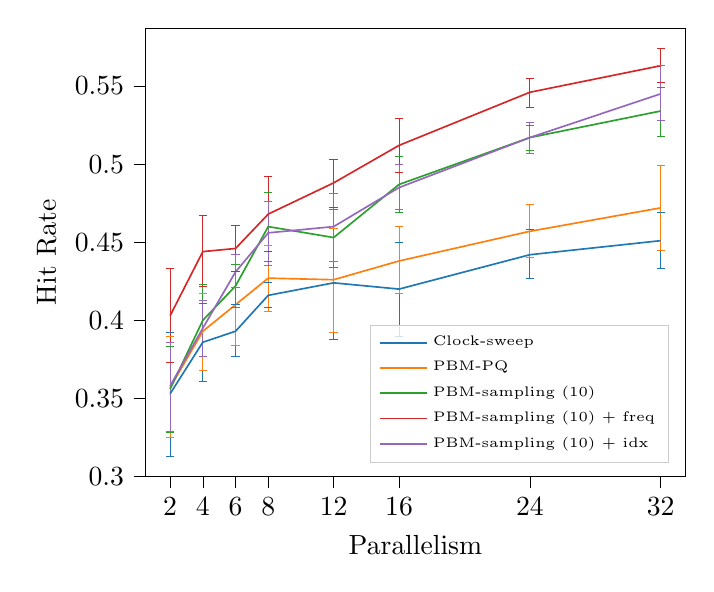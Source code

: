 % This file was created with tikzplotlib v0.10.1.
\begin{tikzpicture}

\definecolor{crimson2143940}{RGB}{214,39,40}
\definecolor{darkgray176}{RGB}{176,176,176}
\definecolor{darkorange25512714}{RGB}{255,127,14}
\definecolor{forestgreen4416044}{RGB}{44,160,44}
\definecolor{lightgray204}{RGB}{204,204,204}
\definecolor{mediumpurple148103189}{RGB}{148,103,189}
\definecolor{steelblue31119180}{RGB}{31,119,180}

\begin{axis}[
legend cell align={left},
legend style={
  font=\tiny,
  fill opacity=0.8,
  draw opacity=1,
  text opacity=1,
  at={(0.97,0.03)},
  anchor=south east,
  draw=lightgray204
},
tick align=outside,
tick pos=left,
%title={Hit rate vs parallelism - Trailing index scans 1pct},
x grid style={darkgray176},
xlabel={Parallelism},
xtick=data,
xmin=0.5, xmax=33.5,
xtick style={color=black},
y grid style={darkgray176},
ylabel={Hit Rate},
ymin=0.3, ymax=0.587,
ytick style={color=black}
]
\path [draw=steelblue31119180, line width=0.3px]
(axis cs:2,0.313)
--(axis cs:2,0.392);

\path [draw=steelblue31119180, line width=0.3px]
(axis cs:4,0.361)
--(axis cs:4,0.411);

\path [draw=steelblue31119180, line width=0.3px]
(axis cs:6,0.377)
--(axis cs:6,0.41);

\path [draw=steelblue31119180, line width=0.3px]
(axis cs:8,0.408)
--(axis cs:8,0.424);

\path [draw=steelblue31119180, line width=0.3px]
(axis cs:12,0.388)
--(axis cs:12,0.459);

\path [draw=steelblue31119180, line width=0.3px]
(axis cs:16,0.39)
--(axis cs:16,0.45);

\path [draw=steelblue31119180, line width=0.3px]
(axis cs:24,0.427)
--(axis cs:24,0.458);

\path [draw=steelblue31119180, line width=0.3px]
(axis cs:32,0.433)
--(axis cs:32,0.469);

\addplot [line width=0.3px, steelblue31119180, mark=-, mark size=1.5, mark options={solid}, only marks, forget plot]
table {%
2 0.313
4 0.361
6 0.377
8 0.408
12 0.388
16 0.39
24 0.427
32 0.433
};
\addplot [line width=0.3px, steelblue31119180, mark=-, mark size=1.5, mark options={solid}, only marks, forget plot]
table {%
2 0.392
4 0.411
6 0.41
8 0.424
12 0.459
16 0.45
24 0.458
32 0.469
};
\path [draw=darkorange25512714, line width=0.3px]
(axis cs:2,0.325)
--(axis cs:2,0.39);

\path [draw=darkorange25512714, line width=0.3px]
(axis cs:4,0.368)
--(axis cs:4,0.417);

\path [draw=darkorange25512714, line width=0.3px]
(axis cs:6,0.384)
--(axis cs:6,0.436);

\path [draw=darkorange25512714, line width=0.3px]
(axis cs:8,0.406)
--(axis cs:8,0.448);

\path [draw=darkorange25512714, line width=0.3px]
(axis cs:12,0.392)
--(axis cs:12,0.459);

\path [draw=darkorange25512714, line width=0.3px]
(axis cs:16,0.417)
--(axis cs:16,0.46);

\path [draw=darkorange25512714, line width=0.3px]
(axis cs:24,0.44)
--(axis cs:24,0.474);

\path [draw=darkorange25512714, line width=0.3px]
(axis cs:32,0.445)
--(axis cs:32,0.499);

\addplot [line width=0.3px, darkorange25512714, mark=-, mark size=1.5, mark options={solid}, only marks, forget plot]
table {%
2 0.325
4 0.368
6 0.384
8 0.406
12 0.392
16 0.417
24 0.44
32 0.445
};
\addplot [line width=0.3px, darkorange25512714, mark=-, mark size=1.5, mark options={solid}, only marks, forget plot]
table {%
2 0.39
4 0.417
6 0.436
8 0.448
12 0.459
16 0.46
24 0.474
32 0.499
};
\path [draw=forestgreen4416044, line width=0.3px]
(axis cs:2,0.328)
--(axis cs:2,0.383);

\path [draw=forestgreen4416044, line width=0.3px]
(axis cs:4,0.377)
--(axis cs:4,0.423);

\path [draw=forestgreen4416044, line width=0.3px]
(axis cs:6,0.408)
--(axis cs:6,0.436);

\path [draw=forestgreen4416044, line width=0.3px]
(axis cs:8,0.438)
--(axis cs:8,0.482);

\path [draw=forestgreen4416044, line width=0.3px]
(axis cs:12,0.434)
--(axis cs:12,0.471);

\path [draw=forestgreen4416044, line width=0.3px]
(axis cs:16,0.469)
--(axis cs:16,0.505);

\path [draw=forestgreen4416044, line width=0.3px]
(axis cs:24,0.509)
--(axis cs:24,0.525);

\path [draw=forestgreen4416044, line width=0.3px]
(axis cs:32,0.518)
--(axis cs:32,0.549);

\addplot [line width=0.3px, forestgreen4416044, mark=-, mark size=1.5, mark options={solid}, only marks, forget plot]
table {%
2 0.328
4 0.377
6 0.408
8 0.438
12 0.434
16 0.469
24 0.509
32 0.518
};
\addplot [line width=0.3px, forestgreen4416044, mark=-, mark size=1.5, mark options={solid}, only marks, forget plot]
table {%
2 0.383
4 0.423
6 0.436
8 0.482
12 0.471
16 0.505
24 0.525
32 0.549
};
\path [draw=crimson2143940, line width=0.3px]
(axis cs:2,0.373)
--(axis cs:2,0.433);

\path [draw=crimson2143940, line width=0.3px]
(axis cs:4,0.422)
--(axis cs:4,0.467);

\path [draw=crimson2143940, line width=0.3px]
(axis cs:6,0.431)
--(axis cs:6,0.461);

\path [draw=crimson2143940, line width=0.3px]
(axis cs:8,0.444)
--(axis cs:8,0.492);

\path [draw=crimson2143940, line width=0.3px]
(axis cs:12,0.472)
--(axis cs:12,0.503);

\path [draw=crimson2143940, line width=0.3px]
(axis cs:16,0.495)
--(axis cs:16,0.529);

\path [draw=crimson2143940, line width=0.3px]
(axis cs:24,0.536)
--(axis cs:24,0.555);

\path [draw=crimson2143940, line width=0.3px]
(axis cs:32,0.552)
--(axis cs:32,0.574);

\addplot [line width=0.3px, crimson2143940, mark=-, mark size=1.5, mark options={solid}, only marks, forget plot]
table {%
2 0.373
4 0.422
6 0.431
8 0.444
12 0.472
16 0.495
24 0.536
32 0.552
};
\addplot [line width=0.3px, crimson2143940, mark=-, mark size=1.5, mark options={solid}, only marks, forget plot]
table {%
2 0.433
4 0.467
6 0.461
8 0.492
12 0.503
16 0.529
24 0.555
32 0.574
};
\path [draw=mediumpurple148103189, line width=0.3px]
(axis cs:2,0.329)
--(axis cs:2,0.386);

\path [draw=mediumpurple148103189, line width=0.3px]
(axis cs:4,0.377)
--(axis cs:4,0.413);

\path [draw=mediumpurple148103189, line width=0.3px]
(axis cs:6,0.421)
--(axis cs:6,0.442);

\path [draw=mediumpurple148103189, line width=0.3px]
(axis cs:8,0.435)
--(axis cs:8,0.476);

\path [draw=mediumpurple148103189, line width=0.3px]
(axis cs:12,0.438)
--(axis cs:12,0.481);

\path [draw=mediumpurple148103189, line width=0.3px]
(axis cs:16,0.471)
--(axis cs:16,0.5);

\path [draw=mediumpurple148103189, line width=0.3px]
(axis cs:24,0.507)
--(axis cs:24,0.527);

\path [draw=mediumpurple148103189, line width=0.3px]
(axis cs:32,0.528)
--(axis cs:32,0.563);

\addplot [line width=0.3px, mediumpurple148103189, mark=-, mark size=1.5, mark options={solid}, only marks, forget plot]
table {%
2 0.329
4 0.377
6 0.421
8 0.435
12 0.438
16 0.471
24 0.507
32 0.528
};
\addplot [line width=0.3px, mediumpurple148103189, mark=-, mark size=1.5, mark options={solid}, only marks, forget plot]
table {%
2 0.386
4 0.413
6 0.442
8 0.476
12 0.481
16 0.5
24 0.527
32 0.563
};
\addplot [semithick, steelblue31119180]
table {%
2 0.353
4 0.386
6 0.393
8 0.416
12 0.424
16 0.42
24 0.442
32 0.451
};
\addlegendentry{Clock-sweep}
\addplot [semithick, darkorange25512714]
table {%
2 0.357
4 0.393
6 0.41
8 0.427
12 0.426
16 0.438
24 0.457
32 0.472
};
\addlegendentry{PBM-PQ}
\addplot [semithick, forestgreen4416044]
table {%
2 0.356
4 0.4
6 0.422
8 0.46
12 0.453
16 0.487
24 0.517
32 0.534
};
\addlegendentry{PBM-sampling (10)}
\addplot [semithick, crimson2143940]
table {%
2 0.403
4 0.444
6 0.446
8 0.468
12 0.488
16 0.512
24 0.546
32 0.563
};
\addlegendentry{PBM-sampling (10) + freq}
\addplot [semithick, mediumpurple148103189]
table {%
2 0.358
4 0.395
6 0.431
8 0.456
12 0.46
16 0.485
24 0.517
32 0.545
};
\addlegendentry{PBM-sampling (10) + idx}
\end{axis}

\end{tikzpicture}
